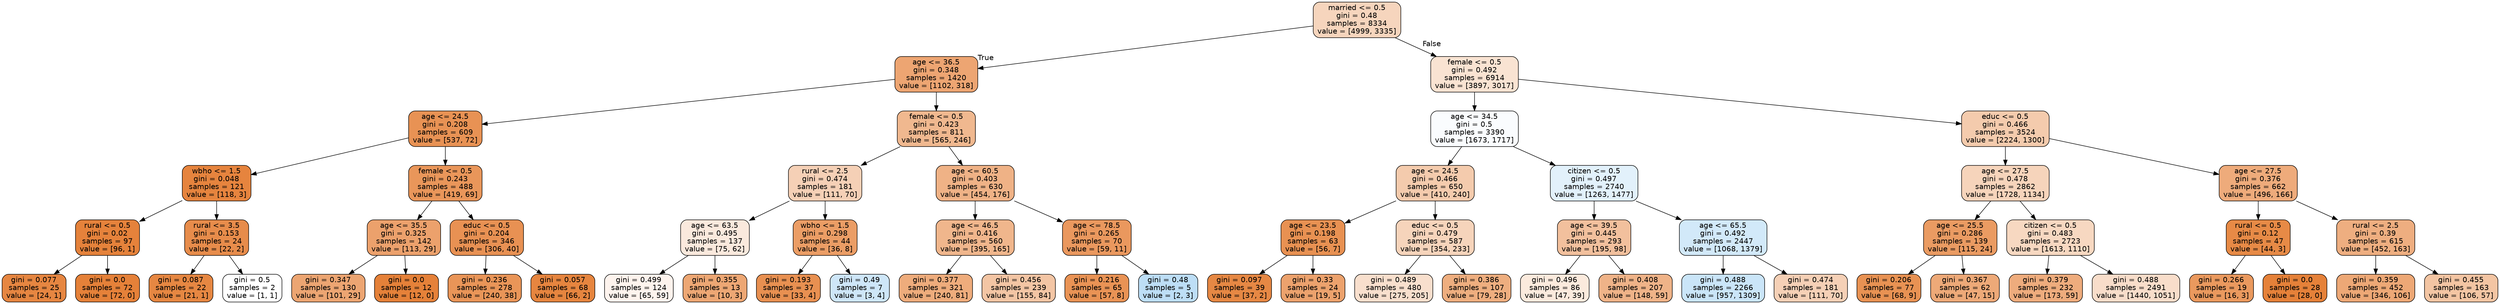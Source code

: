 digraph Tree {
node [shape=box, style="filled, rounded", color="black", fontname=helvetica] ;
edge [fontname=helvetica] ;
0 [label="married <= 0.5\ngini = 0.48\nsamples = 8334\nvalue = [4999, 3335]", fillcolor="#f6d5bd"] ;
1 [label="age <= 36.5\ngini = 0.348\nsamples = 1420\nvalue = [1102, 318]", fillcolor="#eda572"] ;
0 -> 1 [labeldistance=2.5, labelangle=45, headlabel="True"] ;
2 [label="age <= 24.5\ngini = 0.208\nsamples = 609\nvalue = [537, 72]", fillcolor="#e89254"] ;
1 -> 2 ;
3 [label="wbho <= 1.5\ngini = 0.048\nsamples = 121\nvalue = [118, 3]", fillcolor="#e6843e"] ;
2 -> 3 ;
4 [label="rural <= 0.5\ngini = 0.02\nsamples = 97\nvalue = [96, 1]", fillcolor="#e5823b"] ;
3 -> 4 ;
5 [label="gini = 0.077\nsamples = 25\nvalue = [24, 1]", fillcolor="#e68641"] ;
4 -> 5 ;
6 [label="gini = 0.0\nsamples = 72\nvalue = [72, 0]", fillcolor="#e58139"] ;
4 -> 6 ;
7 [label="rural <= 3.5\ngini = 0.153\nsamples = 24\nvalue = [22, 2]", fillcolor="#e78c4b"] ;
3 -> 7 ;
8 [label="gini = 0.087\nsamples = 22\nvalue = [21, 1]", fillcolor="#e68742"] ;
7 -> 8 ;
9 [label="gini = 0.5\nsamples = 2\nvalue = [1, 1]", fillcolor="#ffffff"] ;
7 -> 9 ;
10 [label="female <= 0.5\ngini = 0.243\nsamples = 488\nvalue = [419, 69]", fillcolor="#e9965a"] ;
2 -> 10 ;
11 [label="age <= 35.5\ngini = 0.325\nsamples = 142\nvalue = [113, 29]", fillcolor="#eca16c"] ;
10 -> 11 ;
12 [label="gini = 0.347\nsamples = 130\nvalue = [101, 29]", fillcolor="#eca572"] ;
11 -> 12 ;
13 [label="gini = 0.0\nsamples = 12\nvalue = [12, 0]", fillcolor="#e58139"] ;
11 -> 13 ;
14 [label="educ <= 0.5\ngini = 0.204\nsamples = 346\nvalue = [306, 40]", fillcolor="#e89153"] ;
10 -> 14 ;
15 [label="gini = 0.236\nsamples = 278\nvalue = [240, 38]", fillcolor="#e99558"] ;
14 -> 15 ;
16 [label="gini = 0.057\nsamples = 68\nvalue = [66, 2]", fillcolor="#e6853f"] ;
14 -> 16 ;
17 [label="female <= 0.5\ngini = 0.423\nsamples = 811\nvalue = [565, 246]", fillcolor="#f0b88f"] ;
1 -> 17 ;
18 [label="rural <= 2.5\ngini = 0.474\nsamples = 181\nvalue = [111, 70]", fillcolor="#f5d0b6"] ;
17 -> 18 ;
19 [label="age <= 63.5\ngini = 0.495\nsamples = 137\nvalue = [75, 62]", fillcolor="#fae9dd"] ;
18 -> 19 ;
20 [label="gini = 0.499\nsamples = 124\nvalue = [65, 59]", fillcolor="#fdf3ed"] ;
19 -> 20 ;
21 [label="gini = 0.355\nsamples = 13\nvalue = [10, 3]", fillcolor="#eda774"] ;
19 -> 21 ;
22 [label="wbho <= 1.5\ngini = 0.298\nsamples = 44\nvalue = [36, 8]", fillcolor="#eb9d65"] ;
18 -> 22 ;
23 [label="gini = 0.193\nsamples = 37\nvalue = [33, 4]", fillcolor="#e89051"] ;
22 -> 23 ;
24 [label="gini = 0.49\nsamples = 7\nvalue = [3, 4]", fillcolor="#cee6f8"] ;
22 -> 24 ;
25 [label="age <= 60.5\ngini = 0.403\nsamples = 630\nvalue = [454, 176]", fillcolor="#efb286"] ;
17 -> 25 ;
26 [label="age <= 46.5\ngini = 0.416\nsamples = 560\nvalue = [395, 165]", fillcolor="#f0b68c"] ;
25 -> 26 ;
27 [label="gini = 0.377\nsamples = 321\nvalue = [240, 81]", fillcolor="#eeac7c"] ;
26 -> 27 ;
28 [label="gini = 0.456\nsamples = 239\nvalue = [155, 84]", fillcolor="#f3c5a4"] ;
26 -> 28 ;
29 [label="age <= 78.5\ngini = 0.265\nsamples = 70\nvalue = [59, 11]", fillcolor="#ea985e"] ;
25 -> 29 ;
30 [label="gini = 0.216\nsamples = 65\nvalue = [57, 8]", fillcolor="#e99355"] ;
29 -> 30 ;
31 [label="gini = 0.48\nsamples = 5\nvalue = [2, 3]", fillcolor="#bddef6"] ;
29 -> 31 ;
32 [label="female <= 0.5\ngini = 0.492\nsamples = 6914\nvalue = [3897, 3017]", fillcolor="#f9e3d2"] ;
0 -> 32 [labeldistance=2.5, labelangle=-45, headlabel="False"] ;
33 [label="age <= 34.5\ngini = 0.5\nsamples = 3390\nvalue = [1673, 1717]", fillcolor="#fafcfe"] ;
32 -> 33 ;
34 [label="age <= 24.5\ngini = 0.466\nsamples = 650\nvalue = [410, 240]", fillcolor="#f4cbad"] ;
33 -> 34 ;
35 [label="age <= 23.5\ngini = 0.198\nsamples = 63\nvalue = [56, 7]", fillcolor="#e89152"] ;
34 -> 35 ;
36 [label="gini = 0.097\nsamples = 39\nvalue = [37, 2]", fillcolor="#e68844"] ;
35 -> 36 ;
37 [label="gini = 0.33\nsamples = 24\nvalue = [19, 5]", fillcolor="#eca26d"] ;
35 -> 37 ;
38 [label="educ <= 0.5\ngini = 0.479\nsamples = 587\nvalue = [354, 233]", fillcolor="#f6d4bb"] ;
34 -> 38 ;
39 [label="gini = 0.489\nsamples = 480\nvalue = [275, 205]", fillcolor="#f8dfcd"] ;
38 -> 39 ;
40 [label="gini = 0.386\nsamples = 107\nvalue = [79, 28]", fillcolor="#eeae7f"] ;
38 -> 40 ;
41 [label="citizen <= 0.5\ngini = 0.497\nsamples = 2740\nvalue = [1263, 1477]", fillcolor="#e2f1fb"] ;
33 -> 41 ;
42 [label="age <= 39.5\ngini = 0.445\nsamples = 293\nvalue = [195, 98]", fillcolor="#f2c09d"] ;
41 -> 42 ;
43 [label="gini = 0.496\nsamples = 86\nvalue = [47, 39]", fillcolor="#fbeadd"] ;
42 -> 43 ;
44 [label="gini = 0.408\nsamples = 207\nvalue = [148, 59]", fillcolor="#efb388"] ;
42 -> 44 ;
45 [label="age <= 65.5\ngini = 0.492\nsamples = 2447\nvalue = [1068, 1379]", fillcolor="#d2e9f9"] ;
41 -> 45 ;
46 [label="gini = 0.488\nsamples = 2266\nvalue = [957, 1309]", fillcolor="#cae5f8"] ;
45 -> 46 ;
47 [label="gini = 0.474\nsamples = 181\nvalue = [111, 70]", fillcolor="#f5d0b6"] ;
45 -> 47 ;
48 [label="educ <= 0.5\ngini = 0.466\nsamples = 3524\nvalue = [2224, 1300]", fillcolor="#f4cbad"] ;
32 -> 48 ;
49 [label="age <= 27.5\ngini = 0.478\nsamples = 2862\nvalue = [1728, 1134]", fillcolor="#f6d4bb"] ;
48 -> 49 ;
50 [label="age <= 25.5\ngini = 0.286\nsamples = 139\nvalue = [115, 24]", fillcolor="#ea9b62"] ;
49 -> 50 ;
51 [label="gini = 0.206\nsamples = 77\nvalue = [68, 9]", fillcolor="#e89253"] ;
50 -> 51 ;
52 [label="gini = 0.367\nsamples = 62\nvalue = [47, 15]", fillcolor="#eda978"] ;
50 -> 52 ;
53 [label="citizen <= 0.5\ngini = 0.483\nsamples = 2723\nvalue = [1613, 1110]", fillcolor="#f7d8c1"] ;
49 -> 53 ;
54 [label="gini = 0.379\nsamples = 232\nvalue = [173, 59]", fillcolor="#eeac7d"] ;
53 -> 54 ;
55 [label="gini = 0.488\nsamples = 2491\nvalue = [1440, 1051]", fillcolor="#f8ddca"] ;
53 -> 55 ;
56 [label="age <= 27.5\ngini = 0.376\nsamples = 662\nvalue = [496, 166]", fillcolor="#eeab7b"] ;
48 -> 56 ;
57 [label="rural <= 0.5\ngini = 0.12\nsamples = 47\nvalue = [44, 3]", fillcolor="#e78a46"] ;
56 -> 57 ;
58 [label="gini = 0.266\nsamples = 19\nvalue = [16, 3]", fillcolor="#ea995e"] ;
57 -> 58 ;
59 [label="gini = 0.0\nsamples = 28\nvalue = [28, 0]", fillcolor="#e58139"] ;
57 -> 59 ;
60 [label="rural <= 2.5\ngini = 0.39\nsamples = 615\nvalue = [452, 163]", fillcolor="#eeae80"] ;
56 -> 60 ;
61 [label="gini = 0.359\nsamples = 452\nvalue = [346, 106]", fillcolor="#eda876"] ;
60 -> 61 ;
62 [label="gini = 0.455\nsamples = 163\nvalue = [106, 57]", fillcolor="#f3c5a3"] ;
60 -> 62 ;
}